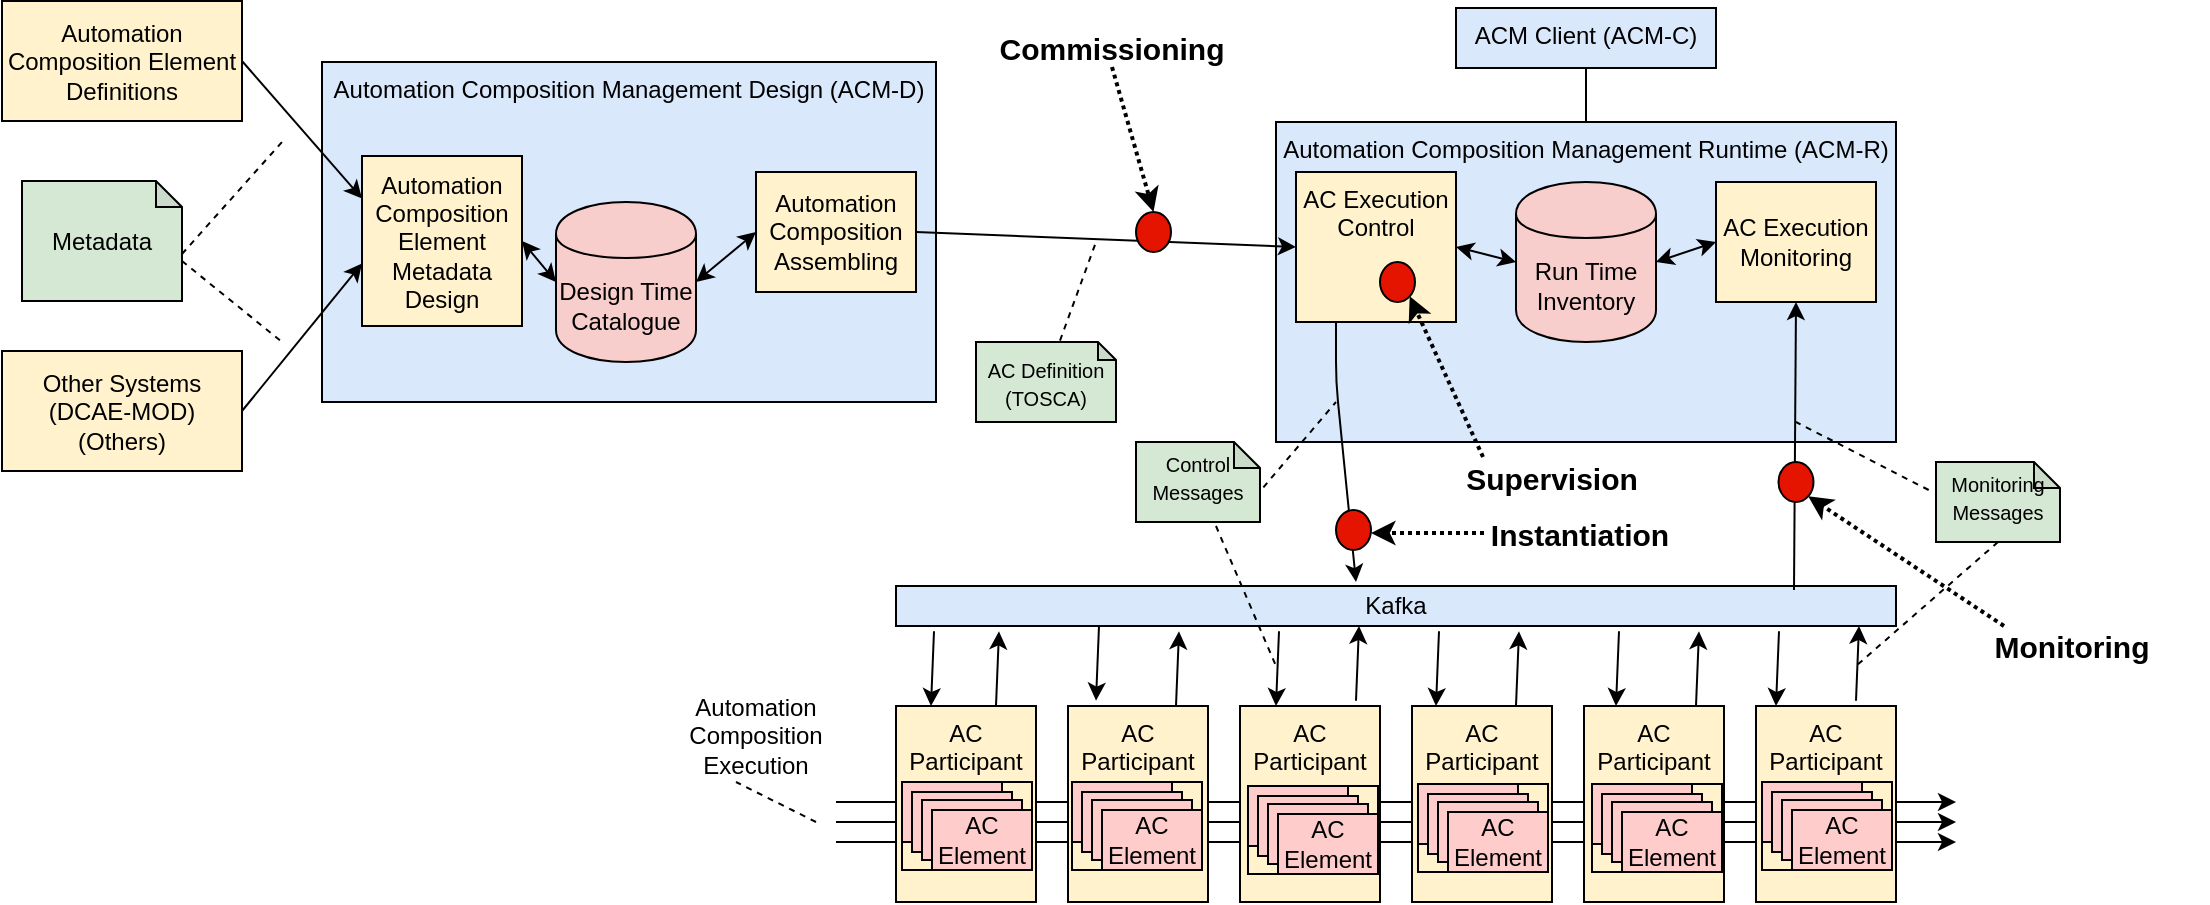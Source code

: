 <mxfile version="23.1.5" type="device">
  <diagram id="KfsiAd6VWCwOmLBcd4b7" name="Page-1">
    <mxGraphModel dx="1834" dy="1236" grid="1" gridSize="10" guides="1" tooltips="1" connect="1" arrows="1" fold="1" page="0" pageScale="1" pageWidth="850" pageHeight="1100" background="#ffffff" math="0" shadow="0">
      <root>
        <mxCell id="0" />
        <mxCell id="1" parent="0" />
        <mxCell id="y7BpoCNVdQsxZ7AoowJW-1" value="" style="endArrow=classic;html=1;strokeColor=#000000;verticalAlign=top;fontColor=#000000;" parent="1" edge="1">
          <mxGeometry width="50" height="50" relative="1" as="geometry">
            <mxPoint x="287" y="360" as="sourcePoint" />
            <mxPoint x="847" y="360" as="targetPoint" />
          </mxGeometry>
        </mxCell>
        <mxCell id="y7BpoCNVdQsxZ7AoowJW-2" value="" style="endArrow=classic;html=1;strokeColor=#000000;verticalAlign=top;fontColor=#000000;" parent="1" edge="1">
          <mxGeometry width="50" height="50" relative="1" as="geometry">
            <mxPoint x="287" y="370" as="sourcePoint" />
            <mxPoint x="847" y="370" as="targetPoint" />
          </mxGeometry>
        </mxCell>
        <mxCell id="y7BpoCNVdQsxZ7AoowJW-3" value="" style="endArrow=classic;html=1;strokeColor=#000000;verticalAlign=top;fontColor=#000000;" parent="1" edge="1">
          <mxGeometry width="50" height="50" relative="1" as="geometry">
            <mxPoint x="287" y="350" as="sourcePoint" />
            <mxPoint x="847" y="350" as="targetPoint" />
          </mxGeometry>
        </mxCell>
        <mxCell id="y7BpoCNVdQsxZ7AoowJW-4" value="Automation Composition Management Design (ACM-D)" style="rounded=0;whiteSpace=wrap;html=1;fillColor=#dae8fc;strokeColor=#000000;verticalAlign=top;fontColor=#000000;" parent="1" vertex="1">
          <mxGeometry x="30" y="-20" width="307" height="170" as="geometry" />
        </mxCell>
        <mxCell id="y7BpoCNVdQsxZ7AoowJW-5" value="&lt;div&gt;Design Time Catalogue&lt;/div&gt;" style="shape=cylinder;whiteSpace=wrap;html=1;boundedLbl=1;backgroundOutline=1;fillColor=#f8cecc;strokeColor=#000000;fontColor=#000000;" parent="1" vertex="1">
          <mxGeometry x="147" y="50" width="70" height="80" as="geometry" />
        </mxCell>
        <mxCell id="y7BpoCNVdQsxZ7AoowJW-6" value="Automation Composition Management Runtime (ACM-R)" style="rounded=0;whiteSpace=wrap;html=1;fillColor=#dae8fc;strokeColor=#000000;verticalAlign=top;fontColor=#000000;" parent="1" vertex="1">
          <mxGeometry x="507" y="10" width="310" height="160" as="geometry" />
        </mxCell>
        <mxCell id="y7BpoCNVdQsxZ7AoowJW-7" value="&lt;div&gt;Run Time Inventory&lt;/div&gt;" style="shape=cylinder;whiteSpace=wrap;html=1;boundedLbl=1;backgroundOutline=1;fillColor=#f8cecc;strokeColor=#000000;fontColor=#000000;" parent="1" vertex="1">
          <mxGeometry x="627" y="40" width="70" height="80" as="geometry" />
        </mxCell>
        <mxCell id="y7BpoCNVdQsxZ7AoowJW-8" value="Automation Composition Element Definitions" style="rounded=0;whiteSpace=wrap;html=1;fillColor=#fff2cc;strokeColor=#000000;fontColor=#000000;" parent="1" vertex="1">
          <mxGeometry x="-130" y="-50.5" width="120" height="60" as="geometry" />
        </mxCell>
        <mxCell id="y7BpoCNVdQsxZ7AoowJW-9" value="" style="endArrow=classic;html=1;exitX=1;exitY=0.5;exitDx=0;exitDy=0;strokeColor=#000000;fontColor=#000000;entryX=0;entryY=0.25;entryDx=0;entryDy=0;" parent="1" source="y7BpoCNVdQsxZ7AoowJW-8" target="5zvoJqUGBDOMEw7KMt0H-1" edge="1">
          <mxGeometry width="50" height="50" relative="1" as="geometry">
            <mxPoint x="60" y="105" as="sourcePoint" />
            <mxPoint x="40" y="60" as="targetPoint" />
          </mxGeometry>
        </mxCell>
        <mxCell id="y7BpoCNVdQsxZ7AoowJW-10" value="Metadata" style="shape=note;whiteSpace=wrap;html=1;backgroundOutline=1;darkOpacity=0.05;fillColor=#d5e8d4;strokeColor=#000000;size=13;fontColor=#000000;" parent="1" vertex="1">
          <mxGeometry x="-120" y="39.5" width="80" height="60" as="geometry" />
        </mxCell>
        <mxCell id="y7BpoCNVdQsxZ7AoowJW-11" value="" style="endArrow=none;dashed=1;html=1;exitX=0;exitY=0;exitDx=80;exitDy=36.5;exitPerimeter=0;strokeColor=#000000;fontColor=#000000;" parent="1" source="y7BpoCNVdQsxZ7AoowJW-10" edge="1">
          <mxGeometry width="50" height="50" relative="1" as="geometry">
            <mxPoint x="210" y="309.5" as="sourcePoint" />
            <mxPoint x="10" y="20" as="targetPoint" />
          </mxGeometry>
        </mxCell>
        <mxCell id="y7BpoCNVdQsxZ7AoowJW-12" value="&lt;div&gt;Automation Composition&lt;/div&gt;&lt;div&gt;Assembling&lt;br&gt;&lt;/div&gt;" style="rounded=0;whiteSpace=wrap;html=1;fillColor=#fff2cc;strokeColor=#000000;fontColor=#000000;" parent="1" vertex="1">
          <mxGeometry x="247" y="35" width="80" height="60" as="geometry" />
        </mxCell>
        <mxCell id="y7BpoCNVdQsxZ7AoowJW-13" value="" style="endArrow=classic;startArrow=classic;html=1;entryX=0;entryY=0.5;entryDx=0;entryDy=0;exitX=1;exitY=0.5;exitDx=0;exitDy=0;strokeColor=#000000;fontColor=#000000;" parent="1" source="y7BpoCNVdQsxZ7AoowJW-5" target="y7BpoCNVdQsxZ7AoowJW-12" edge="1">
          <mxGeometry width="50" height="50" relative="1" as="geometry">
            <mxPoint x="187" y="315" as="sourcePoint" />
            <mxPoint x="237" y="265" as="targetPoint" />
          </mxGeometry>
        </mxCell>
        <mxCell id="y7BpoCNVdQsxZ7AoowJW-14" value="&lt;font style=&quot;font-size: 10px&quot;&gt;AC Definition (TOSCA)&lt;/font&gt;" style="shape=note;whiteSpace=wrap;html=1;backgroundOutline=1;darkOpacity=0.05;fillColor=#d5e8d4;strokeColor=#000000;size=9;verticalAlign=top;fontColor=#000000;" parent="1" vertex="1">
          <mxGeometry x="357" y="120" width="70" height="40" as="geometry" />
        </mxCell>
        <mxCell id="y7BpoCNVdQsxZ7AoowJW-15" value="&lt;div&gt;AC Execution Control&lt;br&gt;&lt;/div&gt;" style="rounded=0;whiteSpace=wrap;html=1;fillColor=#fff2cc;strokeColor=#000000;verticalAlign=top;fontColor=#000000;" parent="1" vertex="1">
          <mxGeometry x="517" y="35" width="80" height="75" as="geometry" />
        </mxCell>
        <mxCell id="y7BpoCNVdQsxZ7AoowJW-16" value="" style="endArrow=none;dashed=1;html=1;exitX=0.6;exitY=-0.017;exitDx=0;exitDy=0;exitPerimeter=0;strokeColor=#000000;fontColor=#000000;" parent="1" source="y7BpoCNVdQsxZ7AoowJW-14" edge="1">
          <mxGeometry width="50" height="50" relative="1" as="geometry">
            <mxPoint x="350.5" y="210" as="sourcePoint" />
            <mxPoint x="417" y="70" as="targetPoint" />
          </mxGeometry>
        </mxCell>
        <mxCell id="y7BpoCNVdQsxZ7AoowJW-17" value="" style="endArrow=classic;startArrow=classic;html=1;entryX=1;entryY=0.5;entryDx=0;entryDy=0;exitX=0;exitY=0.5;exitDx=0;exitDy=0;strokeColor=#000000;fontColor=#000000;" parent="1" source="y7BpoCNVdQsxZ7AoowJW-7" target="y7BpoCNVdQsxZ7AoowJW-15" edge="1">
          <mxGeometry width="50" height="50" relative="1" as="geometry">
            <mxPoint x="267" y="330" as="sourcePoint" />
            <mxPoint x="317" y="280" as="targetPoint" />
          </mxGeometry>
        </mxCell>
        <mxCell id="y7BpoCNVdQsxZ7AoowJW-18" value="Kafka" style="rounded=0;whiteSpace=wrap;html=1;fillColor=#dae8fc;strokeColor=#000000;fontColor=#000000;" parent="1" vertex="1">
          <mxGeometry x="317" y="242" width="500" height="20" as="geometry" />
        </mxCell>
        <mxCell id="y7BpoCNVdQsxZ7AoowJW-19" value="&lt;div&gt;AC Execution Monitoring&lt;br&gt;&lt;/div&gt;" style="rounded=0;whiteSpace=wrap;html=1;fillColor=#fff2cc;strokeColor=#000000;fontColor=#000000;" parent="1" vertex="1">
          <mxGeometry x="727" y="40" width="80" height="60" as="geometry" />
        </mxCell>
        <mxCell id="y7BpoCNVdQsxZ7AoowJW-20" value="" style="endArrow=classic;startArrow=classic;html=1;entryX=1;entryY=0.5;entryDx=0;entryDy=0;exitX=0;exitY=0.5;exitDx=0;exitDy=0;strokeColor=#000000;fontColor=#000000;" parent="1" source="y7BpoCNVdQsxZ7AoowJW-19" target="y7BpoCNVdQsxZ7AoowJW-7" edge="1">
          <mxGeometry width="50" height="50" relative="1" as="geometry">
            <mxPoint x="637" y="90" as="sourcePoint" />
            <mxPoint x="607" y="75" as="targetPoint" />
          </mxGeometry>
        </mxCell>
        <mxCell id="y7BpoCNVdQsxZ7AoowJW-21" value="AC Participant" style="rounded=0;whiteSpace=wrap;html=1;fillColor=#fff2cc;strokeColor=#000000;verticalAlign=top;fontColor=#000000;" parent="1" vertex="1">
          <mxGeometry x="317" y="302" width="70" height="98" as="geometry" />
        </mxCell>
        <mxCell id="y7BpoCNVdQsxZ7AoowJW-22" value="AC Participant" style="rounded=0;whiteSpace=wrap;html=1;fillColor=#fff2cc;strokeColor=#000000;verticalAlign=top;fontColor=#000000;" parent="1" vertex="1">
          <mxGeometry x="403" y="302" width="70" height="98" as="geometry" />
        </mxCell>
        <mxCell id="y7BpoCNVdQsxZ7AoowJW-23" value="AC Participant" style="rounded=0;whiteSpace=wrap;html=1;fillColor=#fff2cc;strokeColor=#000000;verticalAlign=top;fontColor=#000000;" parent="1" vertex="1">
          <mxGeometry x="489" y="302" width="70" height="98" as="geometry" />
        </mxCell>
        <mxCell id="y7BpoCNVdQsxZ7AoowJW-24" value="AC Participant" style="rounded=0;whiteSpace=wrap;html=1;fillColor=#fff2cc;strokeColor=#000000;verticalAlign=top;fontColor=#000000;" parent="1" vertex="1">
          <mxGeometry x="575" y="302" width="70" height="98" as="geometry" />
        </mxCell>
        <mxCell id="y7BpoCNVdQsxZ7AoowJW-25" value="AC Participant" style="rounded=0;whiteSpace=wrap;html=1;fillColor=#fff2cc;strokeColor=#000000;verticalAlign=top;fontColor=#000000;" parent="1" vertex="1">
          <mxGeometry x="747" y="302" width="70" height="98" as="geometry" />
        </mxCell>
        <mxCell id="y7BpoCNVdQsxZ7AoowJW-26" value="AC Participant" style="rounded=0;whiteSpace=wrap;html=1;fillColor=#fff2cc;strokeColor=#000000;verticalAlign=top;fontColor=#000000;" parent="1" vertex="1">
          <mxGeometry x="661" y="302" width="70" height="98" as="geometry" />
        </mxCell>
        <mxCell id="y7BpoCNVdQsxZ7AoowJW-27" value="" style="endArrow=classic;html=1;exitX=0.898;exitY=0.1;exitDx=0;exitDy=0;exitPerimeter=0;entryX=0.5;entryY=1;entryDx=0;entryDy=0;strokeColor=#000000;fontColor=#000000;" parent="1" source="y7BpoCNVdQsxZ7AoowJW-18" target="y7BpoCNVdQsxZ7AoowJW-19" edge="1">
          <mxGeometry width="50" height="50" relative="1" as="geometry">
            <mxPoint x="567" y="105" as="sourcePoint" />
            <mxPoint x="569" y="227" as="targetPoint" />
          </mxGeometry>
        </mxCell>
        <mxCell id="y7BpoCNVdQsxZ7AoowJW-28" value="&lt;font style=&quot;font-size: 10px&quot;&gt;Control&lt;br&gt;Messages&lt;/font&gt;" style="shape=note;whiteSpace=wrap;html=1;backgroundOutline=1;darkOpacity=0.05;fillColor=#d5e8d4;strokeColor=#000000;size=13;verticalAlign=top;horizontal=1;spacing=-1;fontColor=#000000;" parent="1" vertex="1">
          <mxGeometry x="437" y="170" width="62" height="40" as="geometry" />
        </mxCell>
        <mxCell id="y7BpoCNVdQsxZ7AoowJW-29" value="&lt;font style=&quot;font-size: 10px&quot;&gt;Monitoring&lt;br&gt;Messages&lt;/font&gt;" style="shape=note;whiteSpace=wrap;html=1;backgroundOutline=1;darkOpacity=0.05;fillColor=#d5e8d4;strokeColor=#000000;size=13;verticalAlign=top;horizontal=1;spacing=-1;fontColor=#000000;" parent="1" vertex="1">
          <mxGeometry x="837" y="180" width="62" height="40" as="geometry" />
        </mxCell>
        <mxCell id="y7BpoCNVdQsxZ7AoowJW-30" value="" style="endArrow=none;dashed=1;html=1;exitX=1.027;exitY=0.567;exitDx=0;exitDy=0;exitPerimeter=0;strokeColor=#000000;fontColor=#000000;" parent="1" source="y7BpoCNVdQsxZ7AoowJW-28" edge="1">
          <mxGeometry width="50" height="50" relative="1" as="geometry">
            <mxPoint x="409" y="129.32" as="sourcePoint" />
            <mxPoint x="537" y="150" as="targetPoint" />
          </mxGeometry>
        </mxCell>
        <mxCell id="y7BpoCNVdQsxZ7AoowJW-31" value="" style="endArrow=classic;html=1;exitX=0.038;exitY=1.133;exitDx=0;exitDy=0;exitPerimeter=0;entryX=0.25;entryY=0;entryDx=0;entryDy=0;strokeColor=#000000;fontColor=#000000;" parent="1" source="y7BpoCNVdQsxZ7AoowJW-18" target="y7BpoCNVdQsxZ7AoowJW-21" edge="1">
          <mxGeometry width="50" height="50" relative="1" as="geometry">
            <mxPoint x="567" y="127" as="sourcePoint" />
            <mxPoint x="569" y="249" as="targetPoint" />
          </mxGeometry>
        </mxCell>
        <mxCell id="y7BpoCNVdQsxZ7AoowJW-32" value="" style="endArrow=classic;html=1;exitX=0.038;exitY=1.133;exitDx=0;exitDy=0;exitPerimeter=0;entryX=0.25;entryY=0;entryDx=0;entryDy=0;strokeColor=#000000;fontColor=#000000;" parent="1" edge="1">
          <mxGeometry width="50" height="50" relative="1" as="geometry">
            <mxPoint x="418.5" y="262" as="sourcePoint" />
            <mxPoint x="417" y="299.34" as="targetPoint" />
          </mxGeometry>
        </mxCell>
        <mxCell id="y7BpoCNVdQsxZ7AoowJW-33" value="" style="endArrow=classic;html=1;exitX=0.038;exitY=1.133;exitDx=0;exitDy=0;exitPerimeter=0;entryX=0.25;entryY=0;entryDx=0;entryDy=0;strokeColor=#000000;fontColor=#000000;" parent="1" edge="1">
          <mxGeometry width="50" height="50" relative="1" as="geometry">
            <mxPoint x="508.5" y="264.66" as="sourcePoint" />
            <mxPoint x="507" y="302" as="targetPoint" />
          </mxGeometry>
        </mxCell>
        <mxCell id="y7BpoCNVdQsxZ7AoowJW-34" value="" style="endArrow=classic;html=1;exitX=0.038;exitY=1.133;exitDx=0;exitDy=0;exitPerimeter=0;entryX=0.25;entryY=0;entryDx=0;entryDy=0;strokeColor=#000000;fontColor=#000000;" parent="1" edge="1">
          <mxGeometry width="50" height="50" relative="1" as="geometry">
            <mxPoint x="588.5" y="264.66" as="sourcePoint" />
            <mxPoint x="587" y="302.0" as="targetPoint" />
          </mxGeometry>
        </mxCell>
        <mxCell id="y7BpoCNVdQsxZ7AoowJW-35" value="" style="endArrow=classic;html=1;exitX=0.038;exitY=1.133;exitDx=0;exitDy=0;exitPerimeter=0;entryX=0.25;entryY=0;entryDx=0;entryDy=0;strokeColor=#000000;fontColor=#000000;" parent="1" edge="1">
          <mxGeometry width="50" height="50" relative="1" as="geometry">
            <mxPoint x="678.5" y="264.66" as="sourcePoint" />
            <mxPoint x="677" y="302.0" as="targetPoint" />
          </mxGeometry>
        </mxCell>
        <mxCell id="y7BpoCNVdQsxZ7AoowJW-36" value="" style="endArrow=classic;html=1;exitX=0.038;exitY=1.133;exitDx=0;exitDy=0;exitPerimeter=0;entryX=0.25;entryY=0;entryDx=0;entryDy=0;strokeColor=#000000;fontColor=#000000;" parent="1" edge="1">
          <mxGeometry width="50" height="50" relative="1" as="geometry">
            <mxPoint x="758.5" y="264.66" as="sourcePoint" />
            <mxPoint x="757" y="302.0" as="targetPoint" />
          </mxGeometry>
        </mxCell>
        <mxCell id="y7BpoCNVdQsxZ7AoowJW-37" value="" style="endArrow=classic;html=1;exitX=0.038;exitY=1.133;exitDx=0;exitDy=0;exitPerimeter=0;entryX=0.25;entryY=0;entryDx=0;entryDy=0;strokeColor=#000000;fontColor=#000000;" parent="1" edge="1">
          <mxGeometry width="50" height="50" relative="1" as="geometry">
            <mxPoint x="797" y="299.34" as="sourcePoint" />
            <mxPoint x="798.5" y="262" as="targetPoint" />
          </mxGeometry>
        </mxCell>
        <mxCell id="y7BpoCNVdQsxZ7AoowJW-38" value="" style="endArrow=classic;html=1;exitX=0.038;exitY=1.133;exitDx=0;exitDy=0;exitPerimeter=0;entryX=0.25;entryY=0;entryDx=0;entryDy=0;strokeColor=#000000;fontColor=#000000;" parent="1" edge="1">
          <mxGeometry width="50" height="50" relative="1" as="geometry">
            <mxPoint x="717" y="302" as="sourcePoint" />
            <mxPoint x="718.5" y="264.66" as="targetPoint" />
          </mxGeometry>
        </mxCell>
        <mxCell id="y7BpoCNVdQsxZ7AoowJW-39" value="" style="endArrow=classic;html=1;exitX=0.038;exitY=1.133;exitDx=0;exitDy=0;exitPerimeter=0;entryX=0.25;entryY=0;entryDx=0;entryDy=0;strokeColor=#000000;fontColor=#000000;" parent="1" edge="1">
          <mxGeometry width="50" height="50" relative="1" as="geometry">
            <mxPoint x="627" y="302.0" as="sourcePoint" />
            <mxPoint x="628.5" y="264.66" as="targetPoint" />
          </mxGeometry>
        </mxCell>
        <mxCell id="y7BpoCNVdQsxZ7AoowJW-40" value="" style="endArrow=classic;html=1;exitX=0.038;exitY=1.133;exitDx=0;exitDy=0;exitPerimeter=0;entryX=0.25;entryY=0;entryDx=0;entryDy=0;strokeColor=#000000;fontColor=#000000;" parent="1" edge="1">
          <mxGeometry width="50" height="50" relative="1" as="geometry">
            <mxPoint x="547" y="299.34" as="sourcePoint" />
            <mxPoint x="548.5" y="262" as="targetPoint" />
          </mxGeometry>
        </mxCell>
        <mxCell id="y7BpoCNVdQsxZ7AoowJW-41" value="" style="endArrow=classic;html=1;exitX=0.038;exitY=1.133;exitDx=0;exitDy=0;exitPerimeter=0;entryX=0.25;entryY=0;entryDx=0;entryDy=0;strokeColor=#000000;fontColor=#000000;" parent="1" edge="1">
          <mxGeometry width="50" height="50" relative="1" as="geometry">
            <mxPoint x="457" y="302" as="sourcePoint" />
            <mxPoint x="458.5" y="264.66" as="targetPoint" />
          </mxGeometry>
        </mxCell>
        <mxCell id="y7BpoCNVdQsxZ7AoowJW-42" value="" style="endArrow=classic;html=1;exitX=0.038;exitY=1.133;exitDx=0;exitDy=0;exitPerimeter=0;entryX=0.25;entryY=0;entryDx=0;entryDy=0;strokeColor=#000000;fontColor=#000000;" parent="1" edge="1">
          <mxGeometry width="50" height="50" relative="1" as="geometry">
            <mxPoint x="367" y="302.0" as="sourcePoint" />
            <mxPoint x="368.5" y="264.66" as="targetPoint" />
          </mxGeometry>
        </mxCell>
        <mxCell id="y7BpoCNVdQsxZ7AoowJW-43" value="" style="endArrow=none;dashed=1;html=1;exitX=0.645;exitY=1.05;exitDx=0;exitDy=0;exitPerimeter=0;strokeColor=#000000;fontColor=#000000;" parent="1" source="y7BpoCNVdQsxZ7AoowJW-28" edge="1">
          <mxGeometry width="50" height="50" relative="1" as="geometry">
            <mxPoint x="488.646" y="232.68" as="sourcePoint" />
            <mxPoint x="507" y="282" as="targetPoint" />
          </mxGeometry>
        </mxCell>
        <mxCell id="y7BpoCNVdQsxZ7AoowJW-44" value="" style="endArrow=none;dashed=1;html=1;exitX=-0.059;exitY=0.35;exitDx=0;exitDy=0;exitPerimeter=0;strokeColor=#000000;fontColor=#000000;" parent="1" source="y7BpoCNVdQsxZ7AoowJW-29" edge="1">
          <mxGeometry width="50" height="50" relative="1" as="geometry">
            <mxPoint x="510.674" y="202.68" as="sourcePoint" />
            <mxPoint x="767" y="160" as="targetPoint" />
          </mxGeometry>
        </mxCell>
        <mxCell id="y7BpoCNVdQsxZ7AoowJW-45" value="" style="endArrow=none;dashed=1;html=1;exitX=0.5;exitY=1;exitDx=0;exitDy=0;exitPerimeter=0;strokeColor=#000000;fontColor=#000000;" parent="1" source="y7BpoCNVdQsxZ7AoowJW-29" edge="1">
          <mxGeometry width="50" height="50" relative="1" as="geometry">
            <mxPoint x="858" y="232" as="sourcePoint" />
            <mxPoint x="797" y="282" as="targetPoint" />
          </mxGeometry>
        </mxCell>
        <mxCell id="y7BpoCNVdQsxZ7AoowJW-46" value="&lt;div&gt;Automation&lt;br&gt;Composition&lt;br&gt;&lt;/div&gt;&lt;div&gt;Execution&lt;br&gt;&lt;/div&gt;" style="text;html=1;strokeColor=none;fillColor=none;align=center;verticalAlign=middle;whiteSpace=wrap;rounded=0;fontColor=#000000;" parent="1" vertex="1">
          <mxGeometry x="227" y="302" width="40" height="30" as="geometry" />
        </mxCell>
        <mxCell id="y7BpoCNVdQsxZ7AoowJW-47" value="" style="endArrow=none;dashed=1;html=1;strokeColor=#000000;fontColor=#000000;" parent="1" edge="1">
          <mxGeometry width="50" height="50" relative="1" as="geometry">
            <mxPoint x="277" y="360" as="sourcePoint" />
            <mxPoint x="237" y="340" as="targetPoint" />
          </mxGeometry>
        </mxCell>
        <mxCell id="y7BpoCNVdQsxZ7AoowJW-48" value="Other Systems&lt;br&gt;&lt;div&gt;(DCAE-MOD)&lt;/div&gt;&lt;div&gt;(Others)&lt;br&gt;&lt;/div&gt;" style="rounded=0;whiteSpace=wrap;html=1;fillColor=#fff2cc;strokeColor=#000000;fontColor=#000000;" parent="1" vertex="1">
          <mxGeometry x="-130" y="124.5" width="120" height="60" as="geometry" />
        </mxCell>
        <mxCell id="y7BpoCNVdQsxZ7AoowJW-49" value="" style="endArrow=classic;html=1;exitX=1;exitY=0.5;exitDx=0;exitDy=0;entryX=0;entryY=0.633;entryDx=0;entryDy=0;entryPerimeter=0;strokeColor=#000000;fontColor=#000000;" parent="1" source="y7BpoCNVdQsxZ7AoowJW-48" target="5zvoJqUGBDOMEw7KMt0H-1" edge="1">
          <mxGeometry width="50" height="50" relative="1" as="geometry">
            <mxPoint x="60" y="10" as="sourcePoint" />
            <mxPoint x="40" y="100" as="targetPoint" />
          </mxGeometry>
        </mxCell>
        <mxCell id="y7BpoCNVdQsxZ7AoowJW-50" value="" style="endArrow=none;dashed=1;html=1;strokeColor=#000000;fontColor=#000000;" parent="1" edge="1">
          <mxGeometry width="50" height="50" relative="1" as="geometry">
            <mxPoint x="-40" y="79.5" as="sourcePoint" />
            <mxPoint x="10" y="120" as="targetPoint" />
          </mxGeometry>
        </mxCell>
        <mxCell id="y7BpoCNVdQsxZ7AoowJW-53" value="" style="endArrow=classic;html=1;exitX=1;exitY=0.5;exitDx=0;exitDy=0;entryX=0;entryY=0.5;entryDx=0;entryDy=0;strokeColor=#000000;fontColor=#000000;" parent="1" source="y7BpoCNVdQsxZ7AoowJW-12" target="y7BpoCNVdQsxZ7AoowJW-15" edge="1">
          <mxGeometry width="50" height="50" relative="1" as="geometry">
            <mxPoint x="327" y="65" as="sourcePoint" />
            <mxPoint x="517" y="65" as="targetPoint" />
          </mxGeometry>
        </mxCell>
        <mxCell id="y7BpoCNVdQsxZ7AoowJW-54" value="" style="ellipse;whiteSpace=wrap;html=1;fillColor=#e51400;strokeColor=#000000;fontColor=#000000;direction=south;" parent="1" vertex="1">
          <mxGeometry x="437" y="55" width="17.5" height="20" as="geometry" />
        </mxCell>
        <mxCell id="y7BpoCNVdQsxZ7AoowJW-55" value="" style="endArrow=classic;html=1;exitX=0.25;exitY=1;exitDx=0;exitDy=0;strokeColor=#000000;fontColor=#000000;" parent="1" source="y7BpoCNVdQsxZ7AoowJW-15" edge="1">
          <mxGeometry width="50" height="50" relative="1" as="geometry">
            <mxPoint x="557" y="95" as="sourcePoint" />
            <mxPoint x="547" y="240" as="targetPoint" />
            <Array as="points">
              <mxPoint x="537" y="140" />
            </Array>
          </mxGeometry>
        </mxCell>
        <mxCell id="y7BpoCNVdQsxZ7AoowJW-56" value="" style="ellipse;whiteSpace=wrap;html=1;fillColor=#e51400;strokeColor=#000000;fontColor=#000000;direction=south;" parent="1" vertex="1">
          <mxGeometry x="537" y="204" width="17.5" height="20" as="geometry" />
        </mxCell>
        <mxCell id="y7BpoCNVdQsxZ7AoowJW-57" value="" style="ellipse;whiteSpace=wrap;html=1;fillColor=#e51400;strokeColor=#000000;fontColor=#000000;direction=south;" parent="1" vertex="1">
          <mxGeometry x="758.25" y="180" width="17.5" height="20" as="geometry" />
        </mxCell>
        <mxCell id="y7BpoCNVdQsxZ7AoowJW-58" value="&lt;font size=&quot;1&quot;&gt;&lt;b style=&quot;font-size: 15px&quot;&gt;Commissioning&lt;/b&gt;&lt;/font&gt;" style="text;html=1;strokeColor=none;fillColor=none;align=center;verticalAlign=middle;whiteSpace=wrap;rounded=0;fontColor=#000000;" parent="1" vertex="1">
          <mxGeometry x="357" y="-37.5" width="136" height="20" as="geometry" />
        </mxCell>
        <mxCell id="y7BpoCNVdQsxZ7AoowJW-59" value="" style="endArrow=classic;html=1;exitX=0.5;exitY=1;exitDx=0;exitDy=0;entryX=0;entryY=0.5;entryDx=0;entryDy=0;strokeWidth=2;dashed=1;dashPattern=1 1;strokeColor=#000000;fontColor=#000000;" parent="1" source="y7BpoCNVdQsxZ7AoowJW-58" target="y7BpoCNVdQsxZ7AoowJW-54" edge="1">
          <mxGeometry width="50" height="50" relative="1" as="geometry">
            <mxPoint x="367" y="330" as="sourcePoint" />
            <mxPoint x="417" y="280" as="targetPoint" />
          </mxGeometry>
        </mxCell>
        <mxCell id="y7BpoCNVdQsxZ7AoowJW-60" value="&lt;font size=&quot;1&quot;&gt;&lt;b style=&quot;font-size: 15px&quot;&gt;Instantiation&lt;/b&gt;&lt;/font&gt;" style="text;html=1;strokeColor=none;fillColor=none;align=center;verticalAlign=middle;whiteSpace=wrap;rounded=0;fontColor=#000000;" parent="1" vertex="1">
          <mxGeometry x="591" y="206" width="136" height="20" as="geometry" />
        </mxCell>
        <mxCell id="y7BpoCNVdQsxZ7AoowJW-61" value="" style="endArrow=classic;html=1;entryX=0.5;entryY=0;entryDx=0;entryDy=0;strokeWidth=2;dashed=1;dashPattern=1 1;strokeColor=#000000;fontColor=#000000;" parent="1" edge="1">
          <mxGeometry width="50" height="50" relative="1" as="geometry">
            <mxPoint x="611" y="215.5" as="sourcePoint" />
            <mxPoint x="554.5" y="215.5" as="targetPoint" />
          </mxGeometry>
        </mxCell>
        <mxCell id="y7BpoCNVdQsxZ7AoowJW-62" value="&lt;font size=&quot;1&quot;&gt;&lt;b style=&quot;font-size: 15px&quot;&gt;Monitoring&lt;/b&gt;&lt;/font&gt;" style="text;html=1;strokeColor=none;fillColor=none;align=center;verticalAlign=middle;whiteSpace=wrap;rounded=0;fontColor=#000000;" parent="1" vertex="1">
          <mxGeometry x="837" y="262" width="136" height="20" as="geometry" />
        </mxCell>
        <mxCell id="y7BpoCNVdQsxZ7AoowJW-63" value="" style="endArrow=classic;html=1;entryX=1;entryY=0;entryDx=0;entryDy=0;strokeWidth=2;dashed=1;exitX=0.25;exitY=0;exitDx=0;exitDy=0;dashPattern=1 1;strokeColor=#000000;fontColor=#000000;" parent="1" source="y7BpoCNVdQsxZ7AoowJW-62" target="y7BpoCNVdQsxZ7AoowJW-57" edge="1">
          <mxGeometry width="50" height="50" relative="1" as="geometry">
            <mxPoint x="637" y="220" as="sourcePoint" />
            <mxPoint x="775.75" y="212" as="targetPoint" />
          </mxGeometry>
        </mxCell>
        <mxCell id="y7BpoCNVdQsxZ7AoowJW-64" value="" style="ellipse;whiteSpace=wrap;html=1;fillColor=#e51400;strokeColor=#000000;fontColor=#000000;direction=south;" parent="1" vertex="1">
          <mxGeometry x="559" y="80" width="17.5" height="20" as="geometry" />
        </mxCell>
        <mxCell id="y7BpoCNVdQsxZ7AoowJW-65" value="&lt;font size=&quot;1&quot;&gt;&lt;b style=&quot;font-size: 15px&quot;&gt;Supervision&lt;/b&gt;&lt;/font&gt;" style="text;html=1;strokeColor=none;fillColor=none;align=center;verticalAlign=middle;whiteSpace=wrap;rounded=0;fontColor=#000000;" parent="1" vertex="1">
          <mxGeometry x="576.5" y="177.5" width="136" height="20" as="geometry" />
        </mxCell>
        <mxCell id="y7BpoCNVdQsxZ7AoowJW-66" value="" style="endArrow=classic;html=1;entryX=1;entryY=0;entryDx=0;entryDy=0;strokeWidth=2;dashed=1;dashPattern=1 1;exitX=0.25;exitY=0;exitDx=0;exitDy=0;strokeColor=#000000;fontColor=#000000;" parent="1" source="y7BpoCNVdQsxZ7AoowJW-65" target="y7BpoCNVdQsxZ7AoowJW-64" edge="1">
          <mxGeometry width="50" height="50" relative="1" as="geometry">
            <mxPoint x="621" y="225.5" as="sourcePoint" />
            <mxPoint x="564.5" y="225.5" as="targetPoint" />
          </mxGeometry>
        </mxCell>
        <mxCell id="y7BpoCNVdQsxZ7AoowJW-67" value="" style="group;strokeColor=#000000;fontColor=#000000;" parent="1" vertex="1" connectable="0">
          <mxGeometry x="320" y="340" width="65" height="44" as="geometry" />
        </mxCell>
        <mxCell id="y7BpoCNVdQsxZ7AoowJW-68" value="" style="rounded=0;whiteSpace=wrap;html=1;fillColor=#ffcccc;strokeColor=#000000;fontColor=#000000;" parent="y7BpoCNVdQsxZ7AoowJW-67" vertex="1">
          <mxGeometry width="50" height="30" as="geometry" />
        </mxCell>
        <mxCell id="y7BpoCNVdQsxZ7AoowJW-69" value="" style="rounded=0;whiteSpace=wrap;html=1;fillColor=#ffcccc;strokeColor=#000000;fontColor=#000000;" parent="y7BpoCNVdQsxZ7AoowJW-67" vertex="1">
          <mxGeometry x="5" y="5" width="50" height="30" as="geometry" />
        </mxCell>
        <mxCell id="y7BpoCNVdQsxZ7AoowJW-70" value="" style="rounded=0;whiteSpace=wrap;html=1;fillColor=#ffcccc;strokeColor=#000000;fontColor=#000000;" parent="y7BpoCNVdQsxZ7AoowJW-67" vertex="1">
          <mxGeometry x="10" y="9" width="50" height="30" as="geometry" />
        </mxCell>
        <mxCell id="y7BpoCNVdQsxZ7AoowJW-71" value="AC&lt;br&gt;Element" style="rounded=0;whiteSpace=wrap;html=1;fillColor=#ffcccc;strokeColor=#000000;fontColor=#000000;" parent="y7BpoCNVdQsxZ7AoowJW-67" vertex="1">
          <mxGeometry x="15" y="14" width="50" height="30" as="geometry" />
        </mxCell>
        <mxCell id="y7BpoCNVdQsxZ7AoowJW-72" value="" style="group;strokeColor=#000000;fontColor=#000000;" parent="1" vertex="1" connectable="0">
          <mxGeometry x="405" y="340" width="65" height="44" as="geometry" />
        </mxCell>
        <mxCell id="y7BpoCNVdQsxZ7AoowJW-73" value="" style="rounded=0;whiteSpace=wrap;html=1;fillColor=#ffcccc;strokeColor=#000000;fontColor=#000000;" parent="y7BpoCNVdQsxZ7AoowJW-72" vertex="1">
          <mxGeometry width="50" height="30" as="geometry" />
        </mxCell>
        <mxCell id="y7BpoCNVdQsxZ7AoowJW-74" value="" style="rounded=0;whiteSpace=wrap;html=1;fillColor=#ffcccc;strokeColor=#000000;fontColor=#000000;" parent="y7BpoCNVdQsxZ7AoowJW-72" vertex="1">
          <mxGeometry x="5" y="5" width="50" height="30" as="geometry" />
        </mxCell>
        <mxCell id="y7BpoCNVdQsxZ7AoowJW-75" value="" style="rounded=0;whiteSpace=wrap;html=1;fillColor=#ffcccc;strokeColor=#000000;fontColor=#000000;" parent="y7BpoCNVdQsxZ7AoowJW-72" vertex="1">
          <mxGeometry x="10" y="9" width="50" height="30" as="geometry" />
        </mxCell>
        <mxCell id="y7BpoCNVdQsxZ7AoowJW-76" value="AC&lt;br&gt;Element" style="rounded=0;whiteSpace=wrap;html=1;fillColor=#ffcccc;strokeColor=#000000;fontColor=#000000;" parent="y7BpoCNVdQsxZ7AoowJW-72" vertex="1">
          <mxGeometry x="15" y="14" width="50" height="30" as="geometry" />
        </mxCell>
        <mxCell id="y7BpoCNVdQsxZ7AoowJW-77" value="" style="group;strokeColor=#000000;fontColor=#000000;" parent="1" vertex="1" connectable="0">
          <mxGeometry x="493" y="342" width="65" height="44" as="geometry" />
        </mxCell>
        <mxCell id="y7BpoCNVdQsxZ7AoowJW-78" value="" style="rounded=0;whiteSpace=wrap;html=1;fillColor=#ffcccc;strokeColor=#000000;fontColor=#000000;" parent="y7BpoCNVdQsxZ7AoowJW-77" vertex="1">
          <mxGeometry width="50" height="30" as="geometry" />
        </mxCell>
        <mxCell id="y7BpoCNVdQsxZ7AoowJW-79" value="" style="rounded=0;whiteSpace=wrap;html=1;fillColor=#ffcccc;strokeColor=#000000;fontColor=#000000;" parent="y7BpoCNVdQsxZ7AoowJW-77" vertex="1">
          <mxGeometry x="5" y="5" width="50" height="30" as="geometry" />
        </mxCell>
        <mxCell id="y7BpoCNVdQsxZ7AoowJW-80" value="" style="rounded=0;whiteSpace=wrap;html=1;fillColor=#ffcccc;strokeColor=#000000;fontColor=#000000;" parent="y7BpoCNVdQsxZ7AoowJW-77" vertex="1">
          <mxGeometry x="10" y="9" width="50" height="30" as="geometry" />
        </mxCell>
        <mxCell id="y7BpoCNVdQsxZ7AoowJW-81" value="AC&lt;br&gt;Element" style="rounded=0;whiteSpace=wrap;html=1;fillColor=#ffcccc;strokeColor=#000000;fontColor=#000000;" parent="y7BpoCNVdQsxZ7AoowJW-77" vertex="1">
          <mxGeometry x="15" y="14" width="50" height="30" as="geometry" />
        </mxCell>
        <mxCell id="y7BpoCNVdQsxZ7AoowJW-82" value="" style="group;strokeColor=#000000;fontColor=#000000;" parent="1" vertex="1" connectable="0">
          <mxGeometry x="578" y="341" width="65" height="44" as="geometry" />
        </mxCell>
        <mxCell id="y7BpoCNVdQsxZ7AoowJW-83" value="" style="rounded=0;whiteSpace=wrap;html=1;fillColor=#ffcccc;strokeColor=#000000;fontColor=#000000;" parent="y7BpoCNVdQsxZ7AoowJW-82" vertex="1">
          <mxGeometry width="50" height="30" as="geometry" />
        </mxCell>
        <mxCell id="y7BpoCNVdQsxZ7AoowJW-84" value="" style="rounded=0;whiteSpace=wrap;html=1;fillColor=#ffcccc;strokeColor=#000000;fontColor=#000000;" parent="y7BpoCNVdQsxZ7AoowJW-82" vertex="1">
          <mxGeometry x="5" y="5" width="50" height="30" as="geometry" />
        </mxCell>
        <mxCell id="y7BpoCNVdQsxZ7AoowJW-85" value="" style="rounded=0;whiteSpace=wrap;html=1;fillColor=#ffcccc;strokeColor=#000000;fontColor=#000000;" parent="y7BpoCNVdQsxZ7AoowJW-82" vertex="1">
          <mxGeometry x="10" y="9" width="50" height="30" as="geometry" />
        </mxCell>
        <mxCell id="y7BpoCNVdQsxZ7AoowJW-86" value="AC&lt;br&gt;Element" style="rounded=0;whiteSpace=wrap;html=1;fillColor=#ffcccc;strokeColor=#000000;fontColor=#000000;" parent="y7BpoCNVdQsxZ7AoowJW-82" vertex="1">
          <mxGeometry x="15" y="14" width="50" height="30" as="geometry" />
        </mxCell>
        <mxCell id="y7BpoCNVdQsxZ7AoowJW-87" value="" style="group;strokeColor=#000000;fontColor=#000000;" parent="1" vertex="1" connectable="0">
          <mxGeometry x="665" y="341" width="65" height="44" as="geometry" />
        </mxCell>
        <mxCell id="y7BpoCNVdQsxZ7AoowJW-88" value="" style="rounded=0;whiteSpace=wrap;html=1;fillColor=#ffcccc;strokeColor=#000000;fontColor=#000000;" parent="y7BpoCNVdQsxZ7AoowJW-87" vertex="1">
          <mxGeometry width="50" height="30" as="geometry" />
        </mxCell>
        <mxCell id="y7BpoCNVdQsxZ7AoowJW-89" value="" style="rounded=0;whiteSpace=wrap;html=1;fillColor=#ffcccc;strokeColor=#000000;fontColor=#000000;" parent="y7BpoCNVdQsxZ7AoowJW-87" vertex="1">
          <mxGeometry x="5" y="5" width="50" height="30" as="geometry" />
        </mxCell>
        <mxCell id="y7BpoCNVdQsxZ7AoowJW-90" value="" style="rounded=0;whiteSpace=wrap;html=1;fillColor=#ffcccc;strokeColor=#000000;fontColor=#000000;" parent="y7BpoCNVdQsxZ7AoowJW-87" vertex="1">
          <mxGeometry x="10" y="9" width="50" height="30" as="geometry" />
        </mxCell>
        <mxCell id="y7BpoCNVdQsxZ7AoowJW-91" value="AC&lt;br&gt;Element" style="rounded=0;whiteSpace=wrap;html=1;fillColor=#ffcccc;strokeColor=#000000;fontColor=#000000;" parent="y7BpoCNVdQsxZ7AoowJW-87" vertex="1">
          <mxGeometry x="15" y="14" width="50" height="30" as="geometry" />
        </mxCell>
        <mxCell id="y7BpoCNVdQsxZ7AoowJW-92" value="" style="group;strokeColor=#000000;fontColor=#000000;" parent="1" vertex="1" connectable="0">
          <mxGeometry x="750" y="340" width="65" height="44" as="geometry" />
        </mxCell>
        <mxCell id="y7BpoCNVdQsxZ7AoowJW-93" value="" style="rounded=0;whiteSpace=wrap;html=1;fillColor=#ffcccc;strokeColor=#000000;fontColor=#000000;" parent="y7BpoCNVdQsxZ7AoowJW-92" vertex="1">
          <mxGeometry width="50" height="30" as="geometry" />
        </mxCell>
        <mxCell id="y7BpoCNVdQsxZ7AoowJW-94" value="" style="rounded=0;whiteSpace=wrap;html=1;fillColor=#ffcccc;strokeColor=#000000;fontColor=#000000;" parent="y7BpoCNVdQsxZ7AoowJW-92" vertex="1">
          <mxGeometry x="5" y="5" width="50" height="30" as="geometry" />
        </mxCell>
        <mxCell id="y7BpoCNVdQsxZ7AoowJW-95" value="" style="rounded=0;whiteSpace=wrap;html=1;fillColor=#ffcccc;strokeColor=#000000;fontColor=#000000;" parent="y7BpoCNVdQsxZ7AoowJW-92" vertex="1">
          <mxGeometry x="10" y="9" width="50" height="30" as="geometry" />
        </mxCell>
        <mxCell id="y7BpoCNVdQsxZ7AoowJW-96" value="AC&lt;br&gt;Element" style="rounded=0;whiteSpace=wrap;html=1;fillColor=#ffcccc;strokeColor=#000000;fontColor=#000000;" parent="y7BpoCNVdQsxZ7AoowJW-92" vertex="1">
          <mxGeometry x="15" y="14" width="50" height="30" as="geometry" />
        </mxCell>
        <mxCell id="y7BpoCNVdQsxZ7AoowJW-97" value="ACM Client (ACM-C)" style="rounded=0;whiteSpace=wrap;html=1;fillColor=#dae8fc;strokeColor=#000000;verticalAlign=top;fontColor=#000000;" parent="1" vertex="1">
          <mxGeometry x="597" y="-47" width="130" height="30" as="geometry" />
        </mxCell>
        <mxCell id="y7BpoCNVdQsxZ7AoowJW-98" value="" style="endArrow=none;html=1;rounded=0;entryX=0.5;entryY=1;entryDx=0;entryDy=0;exitX=0.5;exitY=0;exitDx=0;exitDy=0;strokeColor=#000000;fontColor=#000000;" parent="1" source="y7BpoCNVdQsxZ7AoowJW-6" target="y7BpoCNVdQsxZ7AoowJW-97" edge="1">
          <mxGeometry width="50" height="50" relative="1" as="geometry">
            <mxPoint x="327" y="320" as="sourcePoint" />
            <mxPoint x="377" y="270" as="targetPoint" />
          </mxGeometry>
        </mxCell>
        <mxCell id="5zvoJqUGBDOMEw7KMt0H-1" value="&lt;div&gt;Automation Composition&lt;/div&gt;&lt;div&gt;Element Metadata Design&lt;br&gt;&lt;/div&gt;" style="rounded=0;whiteSpace=wrap;html=1;fillColor=#fff2cc;strokeColor=#000000;fontColor=#000000;" vertex="1" parent="1">
          <mxGeometry x="50" y="27" width="80" height="85" as="geometry" />
        </mxCell>
        <mxCell id="5zvoJqUGBDOMEw7KMt0H-2" value="" style="endArrow=classic;startArrow=classic;html=1;entryX=0;entryY=0.5;entryDx=0;entryDy=0;exitX=1;exitY=0.5;exitDx=0;exitDy=0;strokeColor=#000000;fontColor=#000000;" edge="1" parent="1" source="5zvoJqUGBDOMEw7KMt0H-1" target="y7BpoCNVdQsxZ7AoowJW-5">
          <mxGeometry width="50" height="50" relative="1" as="geometry">
            <mxPoint x="134" y="100" as="sourcePoint" />
            <mxPoint x="164" y="75" as="targetPoint" />
          </mxGeometry>
        </mxCell>
      </root>
    </mxGraphModel>
  </diagram>
</mxfile>
